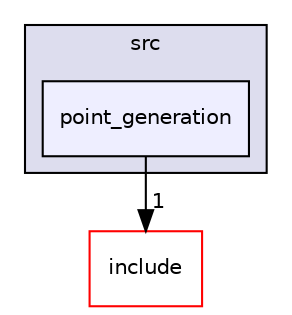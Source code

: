 digraph "D:/Projects/hull-abstraction/ros/src/hull_abstraction/src/point_generation" {
  compound=true
  node [ fontsize="10", fontname="Helvetica"];
  edge [ labelfontsize="10", labelfontname="Helvetica"];
  subgraph clusterdir_ad7940958c09a400c925d032b2c617d4 {
    graph [ bgcolor="#ddddee", pencolor="black", label="src" fontname="Helvetica", fontsize="10", URL="dir_ad7940958c09a400c925d032b2c617d4.html"]
  dir_7d45ddd58d6d30598eadea1c11563a99 [shape=box, label="point_generation", style="filled", fillcolor="#eeeeff", pencolor="black", URL="dir_7d45ddd58d6d30598eadea1c11563a99.html"];
  }
  dir_2132a1baf316c08cc1080432d0b1741e [shape=box label="include" fillcolor="white" style="filled" color="red" URL="dir_2132a1baf316c08cc1080432d0b1741e.html"];
  dir_7d45ddd58d6d30598eadea1c11563a99->dir_2132a1baf316c08cc1080432d0b1741e [headlabel="1", labeldistance=1.5 headhref="dir_000016_000006.html"];
}
